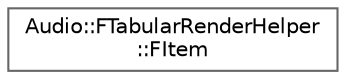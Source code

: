 digraph "Graphical Class Hierarchy"
{
 // INTERACTIVE_SVG=YES
 // LATEX_PDF_SIZE
  bgcolor="transparent";
  edge [fontname=Helvetica,fontsize=10,labelfontname=Helvetica,labelfontsize=10];
  node [fontname=Helvetica,fontsize=10,shape=box,height=0.2,width=0.4];
  rankdir="LR";
  Node0 [id="Node000000",label="Audio::FTabularRenderHelper\l::FItem",height=0.2,width=0.4,color="grey40", fillcolor="white", style="filled",URL="$da/d2a/structAudio_1_1FTabularRenderHelper_1_1FItem.html",tooltip=" "];
}
